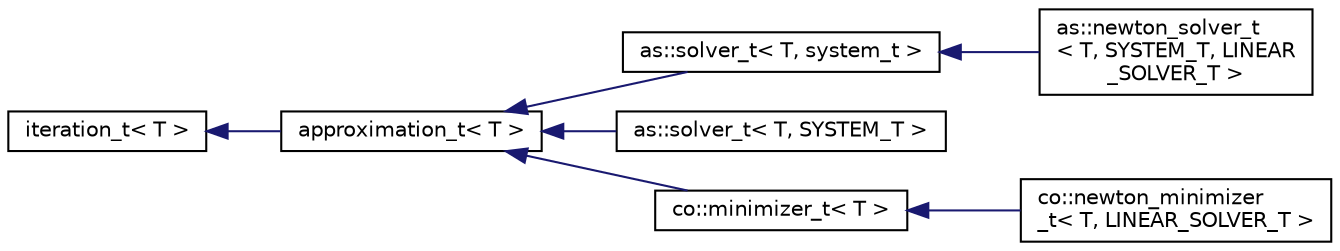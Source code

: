 digraph "Graphical Class Hierarchy"
{
 // LATEX_PDF_SIZE
  edge [fontname="Helvetica",fontsize="10",labelfontname="Helvetica",labelfontsize="10"];
  node [fontname="Helvetica",fontsize="10",shape=record];
  rankdir="LR";
  Node0 [label="iteration_t\< T \>",height=0.2,width=0.4,color="black", fillcolor="white", style="filled",URL="$classiteration__t.html",tooltip=" "];
  Node0 -> Node1 [dir="back",color="midnightblue",fontsize="10",style="solid",fontname="Helvetica"];
  Node1 [label="approximation_t\< T \>",height=0.2,width=0.4,color="black", fillcolor="white", style="filled",URL="$classapproximation__t.html",tooltip=" "];
  Node1 -> Node2 [dir="back",color="midnightblue",fontsize="10",style="solid",fontname="Helvetica"];
  Node2 [label="as::solver_t\< T, system_t \>",height=0.2,width=0.4,color="black", fillcolor="white", style="filled",URL="$classas_1_1solver__t.html",tooltip=" "];
  Node2 -> Node3 [dir="back",color="midnightblue",fontsize="10",style="solid",fontname="Helvetica"];
  Node3 [label="as::newton_solver_t\l\< T, SYSTEM_T, LINEAR\l_SOLVER_T \>",height=0.2,width=0.4,color="black", fillcolor="white", style="filled",URL="$classas_1_1newton__solver__t.html",tooltip=" "];
  Node1 -> Node4 [dir="back",color="midnightblue",fontsize="10",style="solid",fontname="Helvetica"];
  Node4 [label="as::solver_t\< T, SYSTEM_T \>",height=0.2,width=0.4,color="black", fillcolor="white", style="filled",URL="$classas_1_1solver__t.html",tooltip=" "];
  Node1 -> Node5 [dir="back",color="midnightblue",fontsize="10",style="solid",fontname="Helvetica"];
  Node5 [label="co::minimizer_t\< T \>",height=0.2,width=0.4,color="black", fillcolor="white", style="filled",URL="$classco_1_1minimizer__t.html",tooltip=" "];
  Node5 -> Node6 [dir="back",color="midnightblue",fontsize="10",style="solid",fontname="Helvetica"];
  Node6 [label="co::newton_minimizer\l_t\< T, LINEAR_SOLVER_T \>",height=0.2,width=0.4,color="black", fillcolor="white", style="filled",URL="$classco_1_1newton__minimizer__t.html",tooltip=" "];
}
